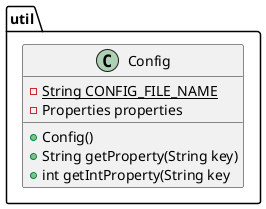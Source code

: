 @startuml
class util.Config{
 {static} - String CONFIG_FILE_NAME
 - Properties properties
 + Config()
 + String getProperty(String key)
 + int getIntProperty(String key
}
@enduml